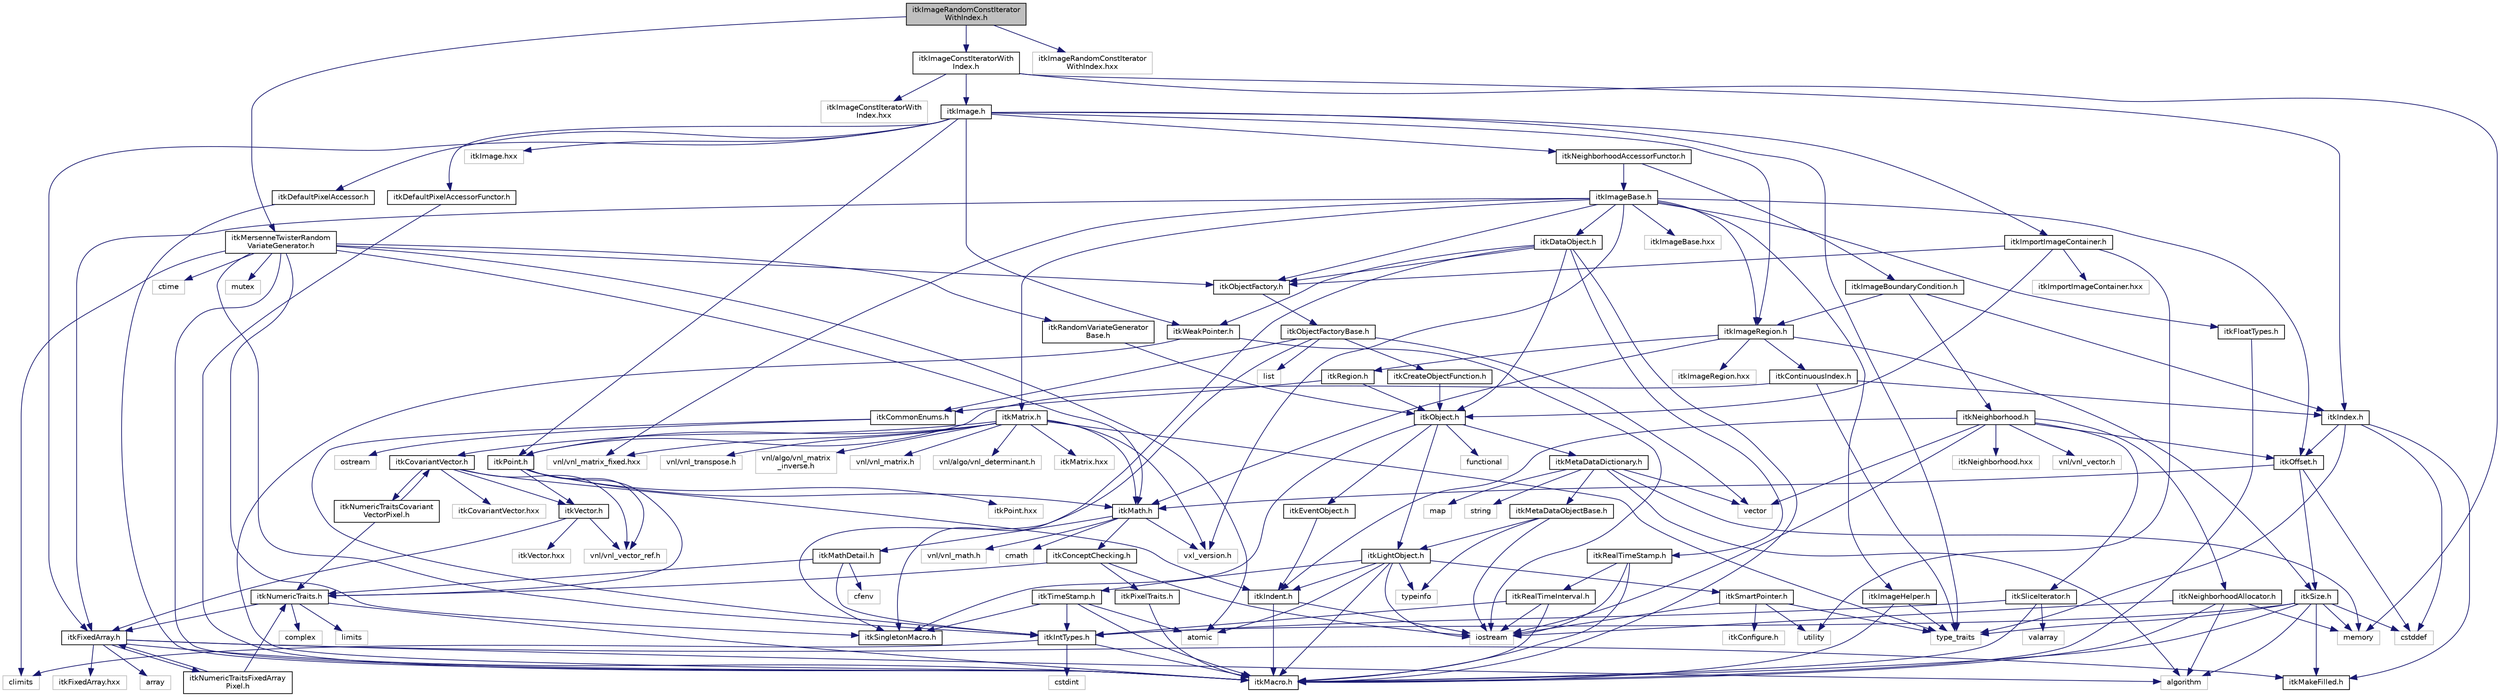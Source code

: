 digraph "itkImageRandomConstIteratorWithIndex.h"
{
 // LATEX_PDF_SIZE
  edge [fontname="Helvetica",fontsize="10",labelfontname="Helvetica",labelfontsize="10"];
  node [fontname="Helvetica",fontsize="10",shape=record];
  Node1 [label="itkImageRandomConstIterator\lWithIndex.h",height=0.2,width=0.4,color="black", fillcolor="grey75", style="filled", fontcolor="black",tooltip=" "];
  Node1 -> Node2 [color="midnightblue",fontsize="10",style="solid",fontname="Helvetica"];
  Node2 [label="itkImageConstIteratorWith\lIndex.h",height=0.2,width=0.4,color="black", fillcolor="white", style="filled",URL="$itkImageConstIteratorWithIndex_8h.html",tooltip=" "];
  Node2 -> Node3 [color="midnightblue",fontsize="10",style="solid",fontname="Helvetica"];
  Node3 [label="itkIndex.h",height=0.2,width=0.4,color="black", fillcolor="white", style="filled",URL="$itkIndex_8h.html",tooltip=" "];
  Node3 -> Node4 [color="midnightblue",fontsize="10",style="solid",fontname="Helvetica"];
  Node4 [label="itkMakeFilled.h",height=0.2,width=0.4,color="black", fillcolor="white", style="filled",URL="$itkMakeFilled_8h.html",tooltip=" "];
  Node3 -> Node5 [color="midnightblue",fontsize="10",style="solid",fontname="Helvetica"];
  Node5 [label="itkOffset.h",height=0.2,width=0.4,color="black", fillcolor="white", style="filled",URL="$itkOffset_8h.html",tooltip=" "];
  Node5 -> Node6 [color="midnightblue",fontsize="10",style="solid",fontname="Helvetica"];
  Node6 [label="itkSize.h",height=0.2,width=0.4,color="black", fillcolor="white", style="filled",URL="$itkSize_8h.html",tooltip=" "];
  Node6 -> Node7 [color="midnightblue",fontsize="10",style="solid",fontname="Helvetica"];
  Node7 [label="itkIntTypes.h",height=0.2,width=0.4,color="black", fillcolor="white", style="filled",URL="$itkIntTypes_8h.html",tooltip=" "];
  Node7 -> Node8 [color="midnightblue",fontsize="10",style="solid",fontname="Helvetica"];
  Node8 [label="itkMacro.h",height=0.2,width=0.4,color="black", fillcolor="white", style="filled",URL="$itkMacro_8h.html",tooltip=" "];
  Node7 -> Node9 [color="midnightblue",fontsize="10",style="solid",fontname="Helvetica"];
  Node9 [label="cstdint",height=0.2,width=0.4,color="grey75", fillcolor="white", style="filled",tooltip=" "];
  Node7 -> Node10 [color="midnightblue",fontsize="10",style="solid",fontname="Helvetica"];
  Node10 [label="climits",height=0.2,width=0.4,color="grey75", fillcolor="white", style="filled",tooltip=" "];
  Node6 -> Node8 [color="midnightblue",fontsize="10",style="solid",fontname="Helvetica"];
  Node6 -> Node4 [color="midnightblue",fontsize="10",style="solid",fontname="Helvetica"];
  Node6 -> Node11 [color="midnightblue",fontsize="10",style="solid",fontname="Helvetica"];
  Node11 [label="algorithm",height=0.2,width=0.4,color="grey75", fillcolor="white", style="filled",tooltip=" "];
  Node6 -> Node12 [color="midnightblue",fontsize="10",style="solid",fontname="Helvetica"];
  Node12 [label="cstddef",height=0.2,width=0.4,color="grey75", fillcolor="white", style="filled",tooltip=" "];
  Node6 -> Node13 [color="midnightblue",fontsize="10",style="solid",fontname="Helvetica"];
  Node13 [label="type_traits",height=0.2,width=0.4,color="grey75", fillcolor="white", style="filled",tooltip=" "];
  Node6 -> Node14 [color="midnightblue",fontsize="10",style="solid",fontname="Helvetica"];
  Node14 [label="memory",height=0.2,width=0.4,color="grey75", fillcolor="white", style="filled",tooltip=" "];
  Node5 -> Node15 [color="midnightblue",fontsize="10",style="solid",fontname="Helvetica"];
  Node15 [label="itkMath.h",height=0.2,width=0.4,color="black", fillcolor="white", style="filled",URL="$itkMath_8h.html",tooltip=" "];
  Node15 -> Node16 [color="midnightblue",fontsize="10",style="solid",fontname="Helvetica"];
  Node16 [label="cmath",height=0.2,width=0.4,color="grey75", fillcolor="white", style="filled",tooltip=" "];
  Node15 -> Node17 [color="midnightblue",fontsize="10",style="solid",fontname="Helvetica"];
  Node17 [label="itkMathDetail.h",height=0.2,width=0.4,color="black", fillcolor="white", style="filled",URL="$itkMathDetail_8h.html",tooltip=" "];
  Node17 -> Node7 [color="midnightblue",fontsize="10",style="solid",fontname="Helvetica"];
  Node17 -> Node18 [color="midnightblue",fontsize="10",style="solid",fontname="Helvetica"];
  Node18 [label="itkNumericTraits.h",height=0.2,width=0.4,color="black", fillcolor="white", style="filled",URL="$itkNumericTraits_8h.html",tooltip=" "];
  Node18 -> Node8 [color="midnightblue",fontsize="10",style="solid",fontname="Helvetica"];
  Node18 -> Node19 [color="midnightblue",fontsize="10",style="solid",fontname="Helvetica"];
  Node19 [label="limits",height=0.2,width=0.4,color="grey75", fillcolor="white", style="filled",tooltip=" "];
  Node18 -> Node20 [color="midnightblue",fontsize="10",style="solid",fontname="Helvetica"];
  Node20 [label="complex",height=0.2,width=0.4,color="grey75", fillcolor="white", style="filled",tooltip=" "];
  Node18 -> Node21 [color="midnightblue",fontsize="10",style="solid",fontname="Helvetica"];
  Node21 [label="itkFixedArray.h",height=0.2,width=0.4,color="black", fillcolor="white", style="filled",URL="$itkFixedArray_8h.html",tooltip=" "];
  Node21 -> Node8 [color="midnightblue",fontsize="10",style="solid",fontname="Helvetica"];
  Node21 -> Node4 [color="midnightblue",fontsize="10",style="solid",fontname="Helvetica"];
  Node21 -> Node11 [color="midnightblue",fontsize="10",style="solid",fontname="Helvetica"];
  Node21 -> Node22 [color="midnightblue",fontsize="10",style="solid",fontname="Helvetica"];
  Node22 [label="array",height=0.2,width=0.4,color="grey75", fillcolor="white", style="filled",tooltip=" "];
  Node21 -> Node23 [color="midnightblue",fontsize="10",style="solid",fontname="Helvetica"];
  Node23 [label="itkFixedArray.hxx",height=0.2,width=0.4,color="grey75", fillcolor="white", style="filled",tooltip=" "];
  Node21 -> Node24 [color="midnightblue",fontsize="10",style="solid",fontname="Helvetica"];
  Node24 [label="itkNumericTraitsFixedArray\lPixel.h",height=0.2,width=0.4,color="black", fillcolor="white", style="filled",URL="$itkNumericTraitsFixedArrayPixel_8h.html",tooltip=" "];
  Node24 -> Node18 [color="midnightblue",fontsize="10",style="solid",fontname="Helvetica"];
  Node24 -> Node21 [color="midnightblue",fontsize="10",style="solid",fontname="Helvetica"];
  Node17 -> Node25 [color="midnightblue",fontsize="10",style="solid",fontname="Helvetica"];
  Node25 [label="cfenv",height=0.2,width=0.4,color="grey75", fillcolor="white", style="filled",tooltip=" "];
  Node15 -> Node26 [color="midnightblue",fontsize="10",style="solid",fontname="Helvetica"];
  Node26 [label="itkConceptChecking.h",height=0.2,width=0.4,color="black", fillcolor="white", style="filled",URL="$itkConceptChecking_8h.html",tooltip=" "];
  Node26 -> Node27 [color="midnightblue",fontsize="10",style="solid",fontname="Helvetica"];
  Node27 [label="itkPixelTraits.h",height=0.2,width=0.4,color="black", fillcolor="white", style="filled",URL="$itkPixelTraits_8h.html",tooltip=" "];
  Node27 -> Node8 [color="midnightblue",fontsize="10",style="solid",fontname="Helvetica"];
  Node26 -> Node18 [color="midnightblue",fontsize="10",style="solid",fontname="Helvetica"];
  Node26 -> Node28 [color="midnightblue",fontsize="10",style="solid",fontname="Helvetica"];
  Node28 [label="iostream",height=0.2,width=0.4,color="grey75", fillcolor="white", style="filled",tooltip=" "];
  Node15 -> Node29 [color="midnightblue",fontsize="10",style="solid",fontname="Helvetica"];
  Node29 [label="vnl/vnl_math.h",height=0.2,width=0.4,color="grey75", fillcolor="white", style="filled",tooltip=" "];
  Node15 -> Node30 [color="midnightblue",fontsize="10",style="solid",fontname="Helvetica"];
  Node30 [label="vxl_version.h",height=0.2,width=0.4,color="grey75", fillcolor="white", style="filled",tooltip=" "];
  Node5 -> Node12 [color="midnightblue",fontsize="10",style="solid",fontname="Helvetica"];
  Node3 -> Node12 [color="midnightblue",fontsize="10",style="solid",fontname="Helvetica"];
  Node3 -> Node13 [color="midnightblue",fontsize="10",style="solid",fontname="Helvetica"];
  Node2 -> Node31 [color="midnightblue",fontsize="10",style="solid",fontname="Helvetica"];
  Node31 [label="itkImage.h",height=0.2,width=0.4,color="black", fillcolor="white", style="filled",URL="$itkImage_8h.html",tooltip=" "];
  Node31 -> Node32 [color="midnightblue",fontsize="10",style="solid",fontname="Helvetica"];
  Node32 [label="itkImageRegion.h",height=0.2,width=0.4,color="black", fillcolor="white", style="filled",URL="$itkImageRegion_8h.html",tooltip=" "];
  Node32 -> Node33 [color="midnightblue",fontsize="10",style="solid",fontname="Helvetica"];
  Node33 [label="itkRegion.h",height=0.2,width=0.4,color="black", fillcolor="white", style="filled",URL="$itkRegion_8h.html",tooltip=" "];
  Node33 -> Node34 [color="midnightblue",fontsize="10",style="solid",fontname="Helvetica"];
  Node34 [label="itkObject.h",height=0.2,width=0.4,color="black", fillcolor="white", style="filled",URL="$itkObject_8h.html",tooltip=" "];
  Node34 -> Node35 [color="midnightblue",fontsize="10",style="solid",fontname="Helvetica"];
  Node35 [label="itkLightObject.h",height=0.2,width=0.4,color="black", fillcolor="white", style="filled",URL="$itkLightObject_8h.html",tooltip=" "];
  Node35 -> Node8 [color="midnightblue",fontsize="10",style="solid",fontname="Helvetica"];
  Node35 -> Node36 [color="midnightblue",fontsize="10",style="solid",fontname="Helvetica"];
  Node36 [label="itkSmartPointer.h",height=0.2,width=0.4,color="black", fillcolor="white", style="filled",URL="$itkSmartPointer_8h.html",tooltip=" "];
  Node36 -> Node28 [color="midnightblue",fontsize="10",style="solid",fontname="Helvetica"];
  Node36 -> Node37 [color="midnightblue",fontsize="10",style="solid",fontname="Helvetica"];
  Node37 [label="utility",height=0.2,width=0.4,color="grey75", fillcolor="white", style="filled",tooltip=" "];
  Node36 -> Node13 [color="midnightblue",fontsize="10",style="solid",fontname="Helvetica"];
  Node36 -> Node38 [color="midnightblue",fontsize="10",style="solid",fontname="Helvetica"];
  Node38 [label="itkConfigure.h",height=0.2,width=0.4,color="grey75", fillcolor="white", style="filled",tooltip=" "];
  Node35 -> Node39 [color="midnightblue",fontsize="10",style="solid",fontname="Helvetica"];
  Node39 [label="itkTimeStamp.h",height=0.2,width=0.4,color="black", fillcolor="white", style="filled",URL="$itkTimeStamp_8h.html",tooltip=" "];
  Node39 -> Node8 [color="midnightblue",fontsize="10",style="solid",fontname="Helvetica"];
  Node39 -> Node7 [color="midnightblue",fontsize="10",style="solid",fontname="Helvetica"];
  Node39 -> Node40 [color="midnightblue",fontsize="10",style="solid",fontname="Helvetica"];
  Node40 [label="atomic",height=0.2,width=0.4,color="grey75", fillcolor="white", style="filled",tooltip=" "];
  Node39 -> Node41 [color="midnightblue",fontsize="10",style="solid",fontname="Helvetica"];
  Node41 [label="itkSingletonMacro.h",height=0.2,width=0.4,color="black", fillcolor="white", style="filled",URL="$itkSingletonMacro_8h.html",tooltip=" "];
  Node35 -> Node42 [color="midnightblue",fontsize="10",style="solid",fontname="Helvetica"];
  Node42 [label="itkIndent.h",height=0.2,width=0.4,color="black", fillcolor="white", style="filled",URL="$itkIndent_8h.html",tooltip=" "];
  Node42 -> Node8 [color="midnightblue",fontsize="10",style="solid",fontname="Helvetica"];
  Node42 -> Node28 [color="midnightblue",fontsize="10",style="solid",fontname="Helvetica"];
  Node35 -> Node40 [color="midnightblue",fontsize="10",style="solid",fontname="Helvetica"];
  Node35 -> Node28 [color="midnightblue",fontsize="10",style="solid",fontname="Helvetica"];
  Node35 -> Node43 [color="midnightblue",fontsize="10",style="solid",fontname="Helvetica"];
  Node43 [label="typeinfo",height=0.2,width=0.4,color="grey75", fillcolor="white", style="filled",tooltip=" "];
  Node34 -> Node44 [color="midnightblue",fontsize="10",style="solid",fontname="Helvetica"];
  Node44 [label="itkEventObject.h",height=0.2,width=0.4,color="black", fillcolor="white", style="filled",URL="$itkEventObject_8h.html",tooltip=" "];
  Node44 -> Node42 [color="midnightblue",fontsize="10",style="solid",fontname="Helvetica"];
  Node34 -> Node45 [color="midnightblue",fontsize="10",style="solid",fontname="Helvetica"];
  Node45 [label="itkMetaDataDictionary.h",height=0.2,width=0.4,color="black", fillcolor="white", style="filled",URL="$itkMetaDataDictionary_8h.html",tooltip=" "];
  Node45 -> Node46 [color="midnightblue",fontsize="10",style="solid",fontname="Helvetica"];
  Node46 [label="itkMetaDataObjectBase.h",height=0.2,width=0.4,color="black", fillcolor="white", style="filled",URL="$itkMetaDataObjectBase_8h.html",tooltip=" "];
  Node46 -> Node35 [color="midnightblue",fontsize="10",style="solid",fontname="Helvetica"];
  Node46 -> Node43 [color="midnightblue",fontsize="10",style="solid",fontname="Helvetica"];
  Node46 -> Node28 [color="midnightblue",fontsize="10",style="solid",fontname="Helvetica"];
  Node45 -> Node11 [color="midnightblue",fontsize="10",style="solid",fontname="Helvetica"];
  Node45 -> Node47 [color="midnightblue",fontsize="10",style="solid",fontname="Helvetica"];
  Node47 [label="vector",height=0.2,width=0.4,color="grey75", fillcolor="white", style="filled",tooltip=" "];
  Node45 -> Node48 [color="midnightblue",fontsize="10",style="solid",fontname="Helvetica"];
  Node48 [label="map",height=0.2,width=0.4,color="grey75", fillcolor="white", style="filled",tooltip=" "];
  Node45 -> Node49 [color="midnightblue",fontsize="10",style="solid",fontname="Helvetica"];
  Node49 [label="string",height=0.2,width=0.4,color="grey75", fillcolor="white", style="filled",tooltip=" "];
  Node45 -> Node14 [color="midnightblue",fontsize="10",style="solid",fontname="Helvetica"];
  Node34 -> Node41 [color="midnightblue",fontsize="10",style="solid",fontname="Helvetica"];
  Node34 -> Node50 [color="midnightblue",fontsize="10",style="solid",fontname="Helvetica"];
  Node50 [label="functional",height=0.2,width=0.4,color="grey75", fillcolor="white", style="filled",tooltip=" "];
  Node33 -> Node51 [color="midnightblue",fontsize="10",style="solid",fontname="Helvetica"];
  Node51 [label="itkCommonEnums.h",height=0.2,width=0.4,color="black", fillcolor="white", style="filled",URL="$itkCommonEnums_8h.html",tooltip=" "];
  Node51 -> Node7 [color="midnightblue",fontsize="10",style="solid",fontname="Helvetica"];
  Node51 -> Node52 [color="midnightblue",fontsize="10",style="solid",fontname="Helvetica"];
  Node52 [label="ostream",height=0.2,width=0.4,color="grey75", fillcolor="white", style="filled",tooltip=" "];
  Node32 -> Node6 [color="midnightblue",fontsize="10",style="solid",fontname="Helvetica"];
  Node32 -> Node53 [color="midnightblue",fontsize="10",style="solid",fontname="Helvetica"];
  Node53 [label="itkContinuousIndex.h",height=0.2,width=0.4,color="black", fillcolor="white", style="filled",URL="$itkContinuousIndex_8h.html",tooltip=" "];
  Node53 -> Node54 [color="midnightblue",fontsize="10",style="solid",fontname="Helvetica"];
  Node54 [label="itkPoint.h",height=0.2,width=0.4,color="black", fillcolor="white", style="filled",URL="$itkPoint_8h.html",tooltip=" "];
  Node54 -> Node18 [color="midnightblue",fontsize="10",style="solid",fontname="Helvetica"];
  Node54 -> Node55 [color="midnightblue",fontsize="10",style="solid",fontname="Helvetica"];
  Node55 [label="itkVector.h",height=0.2,width=0.4,color="black", fillcolor="white", style="filled",URL="$itkVector_8h.html",tooltip=" "];
  Node55 -> Node21 [color="midnightblue",fontsize="10",style="solid",fontname="Helvetica"];
  Node55 -> Node56 [color="midnightblue",fontsize="10",style="solid",fontname="Helvetica"];
  Node56 [label="vnl/vnl_vector_ref.h",height=0.2,width=0.4,color="grey75", fillcolor="white", style="filled",tooltip=" "];
  Node55 -> Node57 [color="midnightblue",fontsize="10",style="solid",fontname="Helvetica"];
  Node57 [label="itkVector.hxx",height=0.2,width=0.4,color="grey75", fillcolor="white", style="filled",tooltip=" "];
  Node54 -> Node56 [color="midnightblue",fontsize="10",style="solid",fontname="Helvetica"];
  Node54 -> Node15 [color="midnightblue",fontsize="10",style="solid",fontname="Helvetica"];
  Node54 -> Node58 [color="midnightblue",fontsize="10",style="solid",fontname="Helvetica"];
  Node58 [label="itkPoint.hxx",height=0.2,width=0.4,color="grey75", fillcolor="white", style="filled",tooltip=" "];
  Node53 -> Node3 [color="midnightblue",fontsize="10",style="solid",fontname="Helvetica"];
  Node53 -> Node13 [color="midnightblue",fontsize="10",style="solid",fontname="Helvetica"];
  Node32 -> Node15 [color="midnightblue",fontsize="10",style="solid",fontname="Helvetica"];
  Node32 -> Node59 [color="midnightblue",fontsize="10",style="solid",fontname="Helvetica"];
  Node59 [label="itkImageRegion.hxx",height=0.2,width=0.4,color="grey75", fillcolor="white", style="filled",tooltip=" "];
  Node31 -> Node60 [color="midnightblue",fontsize="10",style="solid",fontname="Helvetica"];
  Node60 [label="itkImportImageContainer.h",height=0.2,width=0.4,color="black", fillcolor="white", style="filled",URL="$itkImportImageContainer_8h.html",tooltip=" "];
  Node60 -> Node34 [color="midnightblue",fontsize="10",style="solid",fontname="Helvetica"];
  Node60 -> Node61 [color="midnightblue",fontsize="10",style="solid",fontname="Helvetica"];
  Node61 [label="itkObjectFactory.h",height=0.2,width=0.4,color="black", fillcolor="white", style="filled",URL="$itkObjectFactory_8h.html",tooltip=" "];
  Node61 -> Node62 [color="midnightblue",fontsize="10",style="solid",fontname="Helvetica"];
  Node62 [label="itkObjectFactoryBase.h",height=0.2,width=0.4,color="black", fillcolor="white", style="filled",URL="$itkObjectFactoryBase_8h.html",tooltip=" "];
  Node62 -> Node63 [color="midnightblue",fontsize="10",style="solid",fontname="Helvetica"];
  Node63 [label="itkCreateObjectFunction.h",height=0.2,width=0.4,color="black", fillcolor="white", style="filled",URL="$itkCreateObjectFunction_8h.html",tooltip=" "];
  Node63 -> Node34 [color="midnightblue",fontsize="10",style="solid",fontname="Helvetica"];
  Node62 -> Node41 [color="midnightblue",fontsize="10",style="solid",fontname="Helvetica"];
  Node62 -> Node51 [color="midnightblue",fontsize="10",style="solid",fontname="Helvetica"];
  Node62 -> Node64 [color="midnightblue",fontsize="10",style="solid",fontname="Helvetica"];
  Node64 [label="list",height=0.2,width=0.4,color="grey75", fillcolor="white", style="filled",tooltip=" "];
  Node62 -> Node47 [color="midnightblue",fontsize="10",style="solid",fontname="Helvetica"];
  Node60 -> Node37 [color="midnightblue",fontsize="10",style="solid",fontname="Helvetica"];
  Node60 -> Node65 [color="midnightblue",fontsize="10",style="solid",fontname="Helvetica"];
  Node65 [label="itkImportImageContainer.hxx",height=0.2,width=0.4,color="grey75", fillcolor="white", style="filled",tooltip=" "];
  Node31 -> Node66 [color="midnightblue",fontsize="10",style="solid",fontname="Helvetica"];
  Node66 [label="itkDefaultPixelAccessor.h",height=0.2,width=0.4,color="black", fillcolor="white", style="filled",URL="$itkDefaultPixelAccessor_8h.html",tooltip=" "];
  Node66 -> Node8 [color="midnightblue",fontsize="10",style="solid",fontname="Helvetica"];
  Node31 -> Node67 [color="midnightblue",fontsize="10",style="solid",fontname="Helvetica"];
  Node67 [label="itkDefaultPixelAccessorFunctor.h",height=0.2,width=0.4,color="black", fillcolor="white", style="filled",URL="$itkDefaultPixelAccessorFunctor_8h.html",tooltip=" "];
  Node67 -> Node8 [color="midnightblue",fontsize="10",style="solid",fontname="Helvetica"];
  Node31 -> Node54 [color="midnightblue",fontsize="10",style="solid",fontname="Helvetica"];
  Node31 -> Node21 [color="midnightblue",fontsize="10",style="solid",fontname="Helvetica"];
  Node31 -> Node68 [color="midnightblue",fontsize="10",style="solid",fontname="Helvetica"];
  Node68 [label="itkWeakPointer.h",height=0.2,width=0.4,color="black", fillcolor="white", style="filled",URL="$itkWeakPointer_8h.html",tooltip=" "];
  Node68 -> Node8 [color="midnightblue",fontsize="10",style="solid",fontname="Helvetica"];
  Node68 -> Node28 [color="midnightblue",fontsize="10",style="solid",fontname="Helvetica"];
  Node31 -> Node69 [color="midnightblue",fontsize="10",style="solid",fontname="Helvetica"];
  Node69 [label="itkNeighborhoodAccessorFunctor.h",height=0.2,width=0.4,color="black", fillcolor="white", style="filled",URL="$itkNeighborhoodAccessorFunctor_8h.html",tooltip=" "];
  Node69 -> Node70 [color="midnightblue",fontsize="10",style="solid",fontname="Helvetica"];
  Node70 [label="itkImageBoundaryCondition.h",height=0.2,width=0.4,color="black", fillcolor="white", style="filled",URL="$itkImageBoundaryCondition_8h.html",tooltip=" "];
  Node70 -> Node3 [color="midnightblue",fontsize="10",style="solid",fontname="Helvetica"];
  Node70 -> Node71 [color="midnightblue",fontsize="10",style="solid",fontname="Helvetica"];
  Node71 [label="itkNeighborhood.h",height=0.2,width=0.4,color="black", fillcolor="white", style="filled",URL="$itkNeighborhood_8h.html",tooltip=" "];
  Node71 -> Node28 [color="midnightblue",fontsize="10",style="solid",fontname="Helvetica"];
  Node71 -> Node72 [color="midnightblue",fontsize="10",style="solid",fontname="Helvetica"];
  Node72 [label="itkNeighborhoodAllocator.h",height=0.2,width=0.4,color="black", fillcolor="white", style="filled",URL="$itkNeighborhoodAllocator_8h.html",tooltip=" "];
  Node72 -> Node11 [color="midnightblue",fontsize="10",style="solid",fontname="Helvetica"];
  Node72 -> Node28 [color="midnightblue",fontsize="10",style="solid",fontname="Helvetica"];
  Node72 -> Node14 [color="midnightblue",fontsize="10",style="solid",fontname="Helvetica"];
  Node72 -> Node8 [color="midnightblue",fontsize="10",style="solid",fontname="Helvetica"];
  Node71 -> Node42 [color="midnightblue",fontsize="10",style="solid",fontname="Helvetica"];
  Node71 -> Node73 [color="midnightblue",fontsize="10",style="solid",fontname="Helvetica"];
  Node73 [label="itkSliceIterator.h",height=0.2,width=0.4,color="black", fillcolor="white", style="filled",URL="$itkSliceIterator_8h.html",tooltip=" "];
  Node73 -> Node8 [color="midnightblue",fontsize="10",style="solid",fontname="Helvetica"];
  Node73 -> Node7 [color="midnightblue",fontsize="10",style="solid",fontname="Helvetica"];
  Node73 -> Node74 [color="midnightblue",fontsize="10",style="solid",fontname="Helvetica"];
  Node74 [label="valarray",height=0.2,width=0.4,color="grey75", fillcolor="white", style="filled",tooltip=" "];
  Node71 -> Node75 [color="midnightblue",fontsize="10",style="solid",fontname="Helvetica"];
  Node75 [label="vnl/vnl_vector.h",height=0.2,width=0.4,color="grey75", fillcolor="white", style="filled",tooltip=" "];
  Node71 -> Node5 [color="midnightblue",fontsize="10",style="solid",fontname="Helvetica"];
  Node71 -> Node47 [color="midnightblue",fontsize="10",style="solid",fontname="Helvetica"];
  Node71 -> Node76 [color="midnightblue",fontsize="10",style="solid",fontname="Helvetica"];
  Node76 [label="itkNeighborhood.hxx",height=0.2,width=0.4,color="grey75", fillcolor="white", style="filled",tooltip=" "];
  Node70 -> Node32 [color="midnightblue",fontsize="10",style="solid",fontname="Helvetica"];
  Node69 -> Node77 [color="midnightblue",fontsize="10",style="solid",fontname="Helvetica"];
  Node77 [label="itkImageBase.h",height=0.2,width=0.4,color="black", fillcolor="white", style="filled",URL="$itkImageBase_8h.html",tooltip=" "];
  Node77 -> Node78 [color="midnightblue",fontsize="10",style="solid",fontname="Helvetica"];
  Node78 [label="itkDataObject.h",height=0.2,width=0.4,color="black", fillcolor="white", style="filled",URL="$itkDataObject_8h.html",tooltip=" "];
  Node78 -> Node34 [color="midnightblue",fontsize="10",style="solid",fontname="Helvetica"];
  Node78 -> Node8 [color="midnightblue",fontsize="10",style="solid",fontname="Helvetica"];
  Node78 -> Node41 [color="midnightblue",fontsize="10",style="solid",fontname="Helvetica"];
  Node78 -> Node68 [color="midnightblue",fontsize="10",style="solid",fontname="Helvetica"];
  Node78 -> Node79 [color="midnightblue",fontsize="10",style="solid",fontname="Helvetica"];
  Node79 [label="itkRealTimeStamp.h",height=0.2,width=0.4,color="black", fillcolor="white", style="filled",URL="$itkRealTimeStamp_8h.html",tooltip=" "];
  Node79 -> Node80 [color="midnightblue",fontsize="10",style="solid",fontname="Helvetica"];
  Node80 [label="itkRealTimeInterval.h",height=0.2,width=0.4,color="black", fillcolor="white", style="filled",URL="$itkRealTimeInterval_8h.html",tooltip=" "];
  Node80 -> Node7 [color="midnightblue",fontsize="10",style="solid",fontname="Helvetica"];
  Node80 -> Node8 [color="midnightblue",fontsize="10",style="solid",fontname="Helvetica"];
  Node80 -> Node28 [color="midnightblue",fontsize="10",style="solid",fontname="Helvetica"];
  Node79 -> Node8 [color="midnightblue",fontsize="10",style="solid",fontname="Helvetica"];
  Node79 -> Node28 [color="midnightblue",fontsize="10",style="solid",fontname="Helvetica"];
  Node78 -> Node61 [color="midnightblue",fontsize="10",style="solid",fontname="Helvetica"];
  Node77 -> Node32 [color="midnightblue",fontsize="10",style="solid",fontname="Helvetica"];
  Node77 -> Node81 [color="midnightblue",fontsize="10",style="solid",fontname="Helvetica"];
  Node81 [label="itkMatrix.h",height=0.2,width=0.4,color="black", fillcolor="white", style="filled",URL="$itkMatrix_8h.html",tooltip=" "];
  Node81 -> Node54 [color="midnightblue",fontsize="10",style="solid",fontname="Helvetica"];
  Node81 -> Node82 [color="midnightblue",fontsize="10",style="solid",fontname="Helvetica"];
  Node82 [label="itkCovariantVector.h",height=0.2,width=0.4,color="black", fillcolor="white", style="filled",URL="$itkCovariantVector_8h.html",tooltip=" "];
  Node82 -> Node42 [color="midnightblue",fontsize="10",style="solid",fontname="Helvetica"];
  Node82 -> Node55 [color="midnightblue",fontsize="10",style="solid",fontname="Helvetica"];
  Node82 -> Node56 [color="midnightblue",fontsize="10",style="solid",fontname="Helvetica"];
  Node82 -> Node83 [color="midnightblue",fontsize="10",style="solid",fontname="Helvetica"];
  Node83 [label="itkNumericTraitsCovariant\lVectorPixel.h",height=0.2,width=0.4,color="black", fillcolor="white", style="filled",URL="$itkNumericTraitsCovariantVectorPixel_8h.html",tooltip=" "];
  Node83 -> Node18 [color="midnightblue",fontsize="10",style="solid",fontname="Helvetica"];
  Node83 -> Node82 [color="midnightblue",fontsize="10",style="solid",fontname="Helvetica"];
  Node82 -> Node84 [color="midnightblue",fontsize="10",style="solid",fontname="Helvetica"];
  Node84 [label="itkCovariantVector.hxx",height=0.2,width=0.4,color="grey75", fillcolor="white", style="filled",tooltip=" "];
  Node81 -> Node30 [color="midnightblue",fontsize="10",style="solid",fontname="Helvetica"];
  Node81 -> Node85 [color="midnightblue",fontsize="10",style="solid",fontname="Helvetica"];
  Node85 [label="vnl/vnl_matrix_fixed.hxx",height=0.2,width=0.4,color="grey75", fillcolor="white", style="filled",tooltip=" "];
  Node81 -> Node86 [color="midnightblue",fontsize="10",style="solid",fontname="Helvetica"];
  Node86 [label="vnl/vnl_transpose.h",height=0.2,width=0.4,color="grey75", fillcolor="white", style="filled",tooltip=" "];
  Node81 -> Node87 [color="midnightblue",fontsize="10",style="solid",fontname="Helvetica"];
  Node87 [label="vnl/algo/vnl_matrix\l_inverse.h",height=0.2,width=0.4,color="grey75", fillcolor="white", style="filled",tooltip=" "];
  Node81 -> Node88 [color="midnightblue",fontsize="10",style="solid",fontname="Helvetica"];
  Node88 [label="vnl/vnl_matrix.h",height=0.2,width=0.4,color="grey75", fillcolor="white", style="filled",tooltip=" "];
  Node81 -> Node89 [color="midnightblue",fontsize="10",style="solid",fontname="Helvetica"];
  Node89 [label="vnl/algo/vnl_determinant.h",height=0.2,width=0.4,color="grey75", fillcolor="white", style="filled",tooltip=" "];
  Node81 -> Node15 [color="midnightblue",fontsize="10",style="solid",fontname="Helvetica"];
  Node81 -> Node13 [color="midnightblue",fontsize="10",style="solid",fontname="Helvetica"];
  Node81 -> Node90 [color="midnightblue",fontsize="10",style="solid",fontname="Helvetica"];
  Node90 [label="itkMatrix.hxx",height=0.2,width=0.4,color="grey75", fillcolor="white", style="filled",tooltip=" "];
  Node77 -> Node61 [color="midnightblue",fontsize="10",style="solid",fontname="Helvetica"];
  Node77 -> Node5 [color="midnightblue",fontsize="10",style="solid",fontname="Helvetica"];
  Node77 -> Node21 [color="midnightblue",fontsize="10",style="solid",fontname="Helvetica"];
  Node77 -> Node91 [color="midnightblue",fontsize="10",style="solid",fontname="Helvetica"];
  Node91 [label="itkImageHelper.h",height=0.2,width=0.4,color="black", fillcolor="white", style="filled",URL="$itkImageHelper_8h.html",tooltip=" "];
  Node91 -> Node8 [color="midnightblue",fontsize="10",style="solid",fontname="Helvetica"];
  Node91 -> Node13 [color="midnightblue",fontsize="10",style="solid",fontname="Helvetica"];
  Node77 -> Node92 [color="midnightblue",fontsize="10",style="solid",fontname="Helvetica"];
  Node92 [label="itkFloatTypes.h",height=0.2,width=0.4,color="black", fillcolor="white", style="filled",URL="$itkFloatTypes_8h.html",tooltip=" "];
  Node92 -> Node8 [color="midnightblue",fontsize="10",style="solid",fontname="Helvetica"];
  Node77 -> Node30 [color="midnightblue",fontsize="10",style="solid",fontname="Helvetica"];
  Node77 -> Node85 [color="midnightblue",fontsize="10",style="solid",fontname="Helvetica"];
  Node77 -> Node93 [color="midnightblue",fontsize="10",style="solid",fontname="Helvetica"];
  Node93 [label="itkImageBase.hxx",height=0.2,width=0.4,color="grey75", fillcolor="white", style="filled",tooltip=" "];
  Node31 -> Node13 [color="midnightblue",fontsize="10",style="solid",fontname="Helvetica"];
  Node31 -> Node94 [color="midnightblue",fontsize="10",style="solid",fontname="Helvetica"];
  Node94 [label="itkImage.hxx",height=0.2,width=0.4,color="grey75", fillcolor="white", style="filled",tooltip=" "];
  Node2 -> Node14 [color="midnightblue",fontsize="10",style="solid",fontname="Helvetica"];
  Node2 -> Node95 [color="midnightblue",fontsize="10",style="solid",fontname="Helvetica"];
  Node95 [label="itkImageConstIteratorWith\lIndex.hxx",height=0.2,width=0.4,color="grey75", fillcolor="white", style="filled",tooltip=" "];
  Node1 -> Node96 [color="midnightblue",fontsize="10",style="solid",fontname="Helvetica"];
  Node96 [label="itkMersenneTwisterRandom\lVariateGenerator.h",height=0.2,width=0.4,color="black", fillcolor="white", style="filled",URL="$itkMersenneTwisterRandomVariateGenerator_8h.html",tooltip=" "];
  Node96 -> Node8 [color="midnightblue",fontsize="10",style="solid",fontname="Helvetica"];
  Node96 -> Node61 [color="midnightblue",fontsize="10",style="solid",fontname="Helvetica"];
  Node96 -> Node97 [color="midnightblue",fontsize="10",style="solid",fontname="Helvetica"];
  Node97 [label="itkRandomVariateGenerator\lBase.h",height=0.2,width=0.4,color="black", fillcolor="white", style="filled",URL="$itkRandomVariateGeneratorBase_8h.html",tooltip=" "];
  Node97 -> Node34 [color="midnightblue",fontsize="10",style="solid",fontname="Helvetica"];
  Node96 -> Node7 [color="midnightblue",fontsize="10",style="solid",fontname="Helvetica"];
  Node96 -> Node15 [color="midnightblue",fontsize="10",style="solid",fontname="Helvetica"];
  Node96 -> Node41 [color="midnightblue",fontsize="10",style="solid",fontname="Helvetica"];
  Node96 -> Node40 [color="midnightblue",fontsize="10",style="solid",fontname="Helvetica"];
  Node96 -> Node98 [color="midnightblue",fontsize="10",style="solid",fontname="Helvetica"];
  Node98 [label="mutex",height=0.2,width=0.4,color="grey75", fillcolor="white", style="filled",tooltip=" "];
  Node96 -> Node10 [color="midnightblue",fontsize="10",style="solid",fontname="Helvetica"];
  Node96 -> Node99 [color="midnightblue",fontsize="10",style="solid",fontname="Helvetica"];
  Node99 [label="ctime",height=0.2,width=0.4,color="grey75", fillcolor="white", style="filled",tooltip=" "];
  Node1 -> Node100 [color="midnightblue",fontsize="10",style="solid",fontname="Helvetica"];
  Node100 [label="itkImageRandomConstIterator\lWithIndex.hxx",height=0.2,width=0.4,color="grey75", fillcolor="white", style="filled",tooltip=" "];
}
